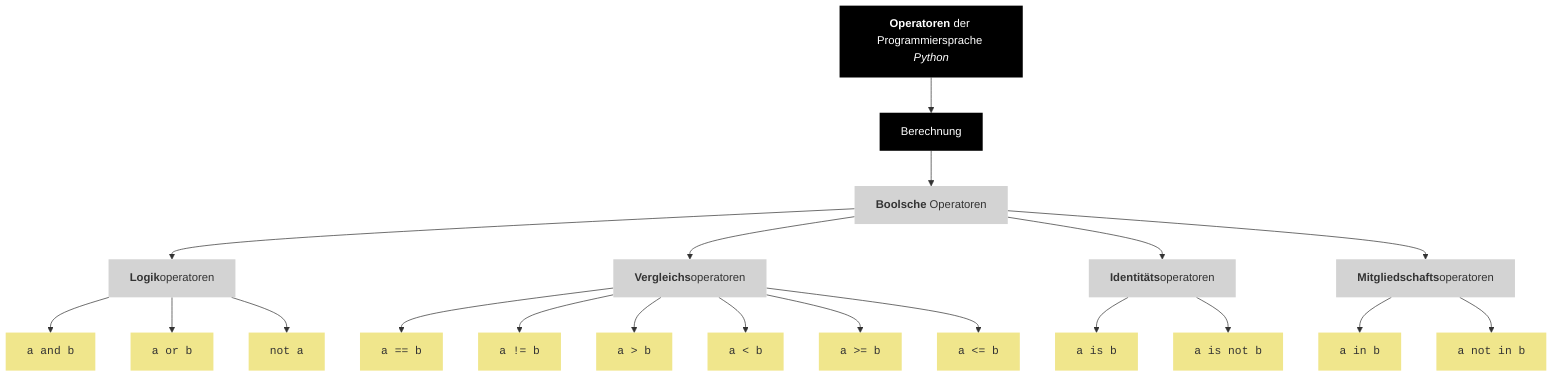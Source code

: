 flowchart TB

    Operatoren["<b>Operatoren</b> der Programmiersprache <i>Python</i>"]

    Operatoren --> Berechnung

    Berechnung --> Boolsch["<b>Boolsche</b> Operatoren"]

    Boolsch --> Logik["<b>Logik</b>operatoren"]
    Boolsch --> Vergleich["<b>Vergleichs</b>operatoren"]
    Boolsch --> Identity["<b>Identitäts</b>operatoren"]
    Boolsch --> Membership["<b>Mitgliedschafts</b>operatoren"]

    Logik --> And["<code>a and b</code>"]
    Logik --> Or["<code>a or b</code>"]
    Logik --> Not["<code>not a</code>"]

    Vergleich --> Equal["<code>a == b</code>"]
    Vergleich --> NotEqual["<code>a != b</code>"]
    Vergleich --> GreaterThan["<code>a > b</code>"]
    Vergleich --> SmallerThan["<code>a < b</code>"]
    Vergleich --> GreaterThanOrEqualTo["<code>a >= b</code>"]
    Vergleich --> SmallerThanOrEqualTo["<code>a <= b</code>"]

    Identity --> Is["<code>a is b</code>"]
    Identity --> IsNot["<code>a is not b</code>"]

    Membership --> In["<code>a in b</code>"]
    Membership --> NotIn["<code>a not in b</code>"]

    style Operatoren fill:black,color:white,stroke-width:0px
    style Berechnung fill:black,color:white,stroke-width:0px

    style Boolsch fill:lightgray,stroke-width:0px
    style Logik fill:lightgray,stroke-width:0px
    style Vergleich fill:lightgray,stroke-width:0px
    style Identity fill:lightgray,stroke-width:0px
    style Membership fill:lightgray,stroke-width:0px

    style And fill:khaki,stroke-width:0px
    style Or fill:khaki,stroke-width:0px
    style Not fill:khaki,stroke-width:0px
    style Equal fill:khaki,stroke-width:0px
    style NotEqual fill:khaki,stroke-width:0px
    style GreaterThan fill:khaki,stroke-width:0px
    style SmallerThan fill:khaki,stroke-width:0px
    style GreaterThanOrEqualTo fill:khaki,stroke-width:0px
    style SmallerThanOrEqualTo fill:khaki,stroke-width:0px
    style Is fill:khaki,stroke-width:0px
    style IsNot fill:khaki,stroke-width:0px
    style In fill:khaki,stroke-width:0px
    style NotIn fill:khaki,stroke-width:0px